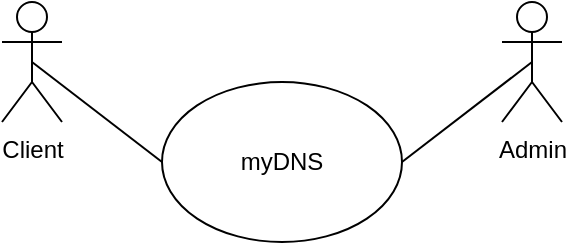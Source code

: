 <mxfile version="12.6.5" type="device"><diagram id="W49kiIcUdxwTklBEEIbw" name="Page-1"><mxGraphModel dx="1024" dy="592" grid="1" gridSize="10" guides="1" tooltips="1" connect="1" arrows="1" fold="1" page="1" pageScale="1" pageWidth="850" pageHeight="1100" math="0" shadow="0"><root><mxCell id="0"/><mxCell id="1" parent="0"/><mxCell id="WDzVA-MT1h6W00uJpzET-1" value="Client" style="shape=umlActor;verticalLabelPosition=bottom;labelBackgroundColor=#ffffff;verticalAlign=top;html=1;outlineConnect=0;" vertex="1" parent="1"><mxGeometry x="210" y="120" width="30" height="60" as="geometry"/></mxCell><mxCell id="WDzVA-MT1h6W00uJpzET-2" value="myDNS" style="ellipse;whiteSpace=wrap;html=1;" vertex="1" parent="1"><mxGeometry x="290" y="160" width="120" height="80" as="geometry"/></mxCell><mxCell id="WDzVA-MT1h6W00uJpzET-3" value="Admin" style="shape=umlActor;verticalLabelPosition=bottom;labelBackgroundColor=#ffffff;verticalAlign=top;html=1;outlineConnect=0;" vertex="1" parent="1"><mxGeometry x="460" y="120" width="30" height="60" as="geometry"/></mxCell><mxCell id="WDzVA-MT1h6W00uJpzET-4" value="" style="endArrow=none;html=1;entryX=0;entryY=0.5;entryDx=0;entryDy=0;exitX=0.5;exitY=0.5;exitDx=0;exitDy=0;exitPerimeter=0;" edge="1" parent="1" source="WDzVA-MT1h6W00uJpzET-1" target="WDzVA-MT1h6W00uJpzET-2"><mxGeometry width="50" height="50" relative="1" as="geometry"><mxPoint x="160" y="420" as="sourcePoint"/><mxPoint x="210" y="370" as="targetPoint"/></mxGeometry></mxCell><mxCell id="WDzVA-MT1h6W00uJpzET-5" value="" style="endArrow=none;html=1;entryX=1;entryY=0.5;entryDx=0;entryDy=0;exitX=0.5;exitY=0.5;exitDx=0;exitDy=0;exitPerimeter=0;" edge="1" parent="1" source="WDzVA-MT1h6W00uJpzET-3" target="WDzVA-MT1h6W00uJpzET-2"><mxGeometry width="50" height="50" relative="1" as="geometry"><mxPoint x="205" y="200" as="sourcePoint"/><mxPoint x="300" y="210" as="targetPoint"/></mxGeometry></mxCell></root></mxGraphModel></diagram></mxfile>